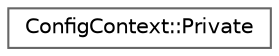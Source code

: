 digraph "Graphical Class Hierarchy"
{
 // INTERACTIVE_SVG=YES
 // LATEX_PDF_SIZE
  bgcolor="transparent";
  edge [fontname=Helvetica,fontsize=10,labelfontname=Helvetica,labelfontsize=10];
  node [fontname=Helvetica,fontsize=10,shape=box,height=0.2,width=0.4];
  rankdir="LR";
  Node0 [label="ConfigContext::Private",height=0.2,width=0.4,color="grey40", fillcolor="white", style="filled",URL="$de/d04/class_config_context_1_1_private.html",tooltip=" "];
}
